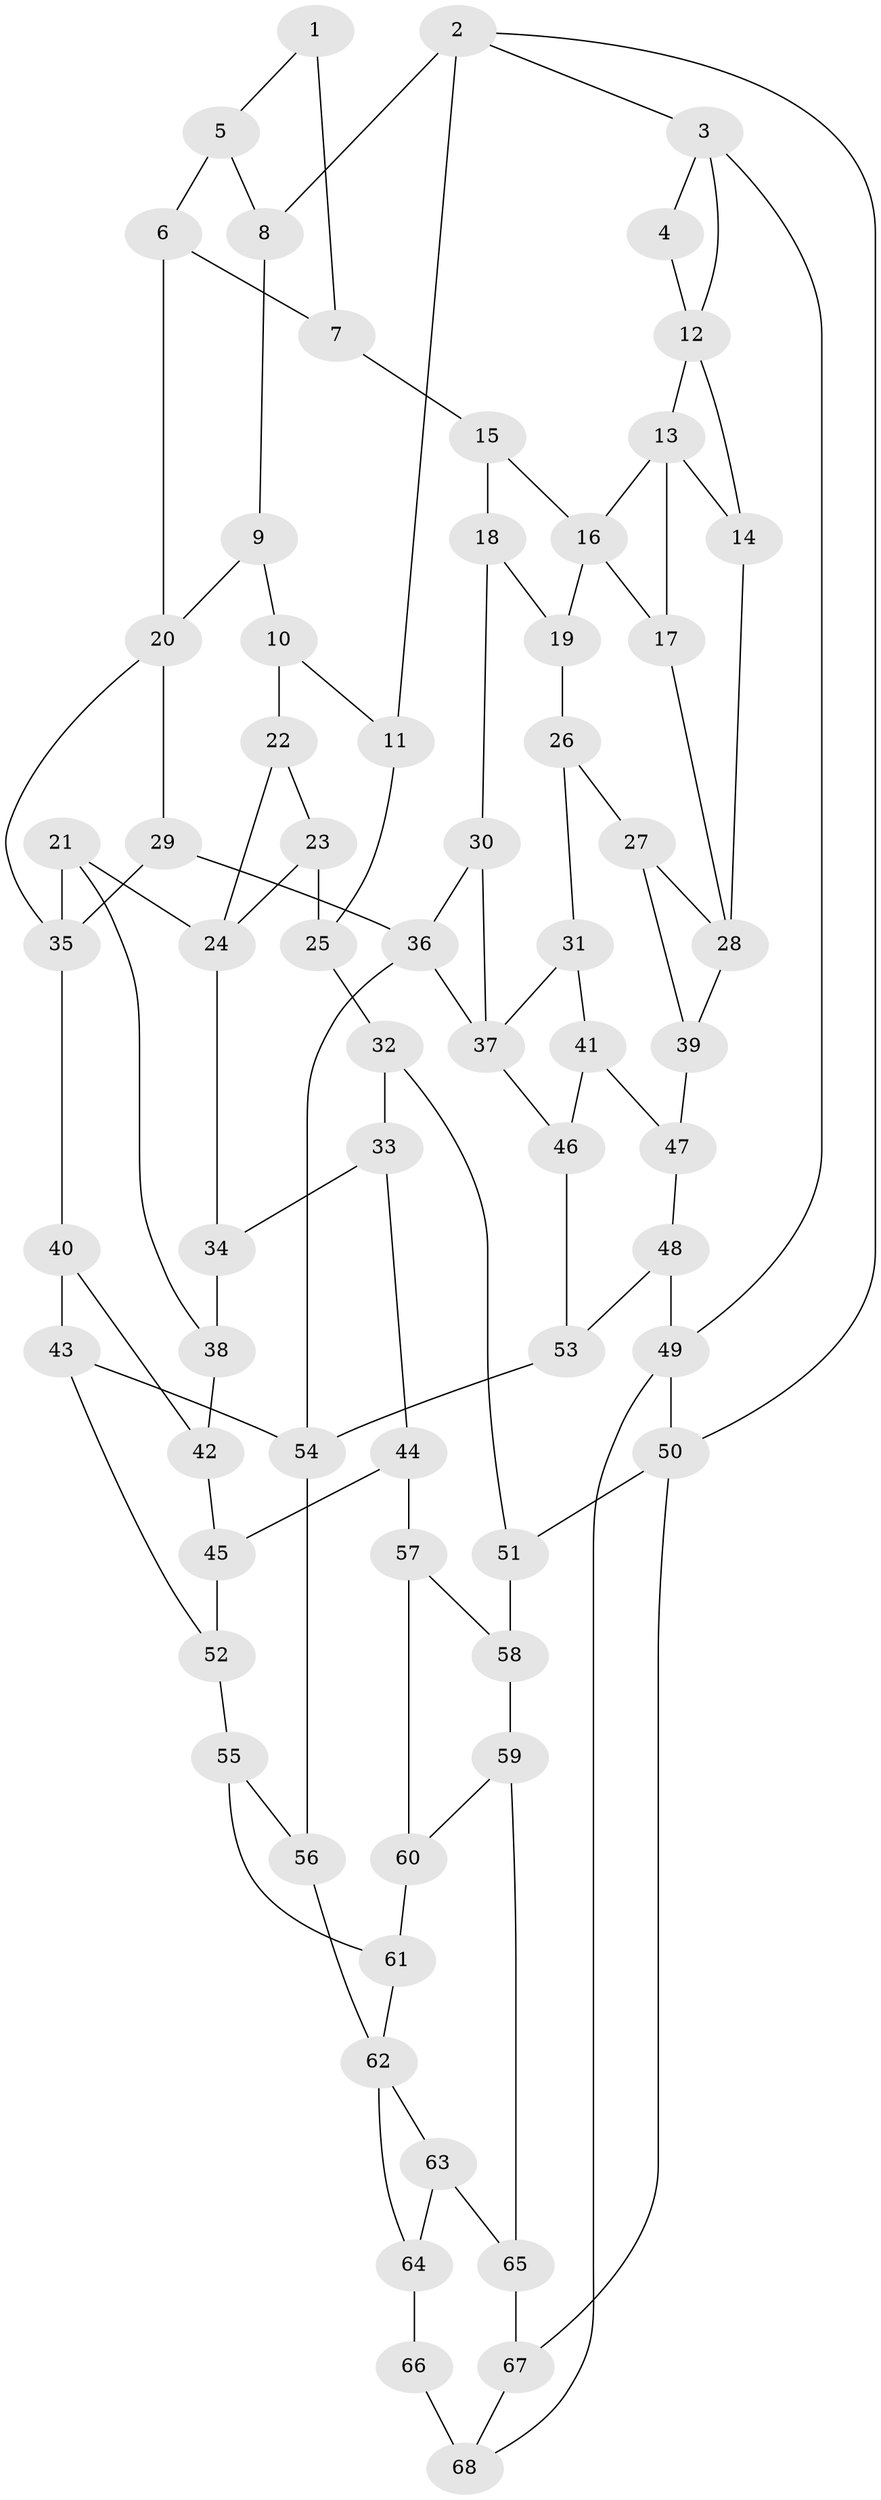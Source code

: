 // original degree distribution, {3: 0.020833333333333332, 4: 0.25, 6: 0.22916666666666666, 5: 0.5}
// Generated by graph-tools (version 1.1) at 2025/38/03/04/25 23:38:35]
// undirected, 68 vertices, 108 edges
graph export_dot {
  node [color=gray90,style=filled];
  1;
  2;
  3;
  4;
  5;
  6;
  7;
  8;
  9;
  10;
  11;
  12;
  13;
  14;
  15;
  16;
  17;
  18;
  19;
  20;
  21;
  22;
  23;
  24;
  25;
  26;
  27;
  28;
  29;
  30;
  31;
  32;
  33;
  34;
  35;
  36;
  37;
  38;
  39;
  40;
  41;
  42;
  43;
  44;
  45;
  46;
  47;
  48;
  49;
  50;
  51;
  52;
  53;
  54;
  55;
  56;
  57;
  58;
  59;
  60;
  61;
  62;
  63;
  64;
  65;
  66;
  67;
  68;
  1 -- 5 [weight=1.0];
  1 -- 7 [weight=1.0];
  2 -- 3 [weight=1.0];
  2 -- 8 [weight=1.0];
  2 -- 11 [weight=1.0];
  2 -- 50 [weight=1.0];
  3 -- 4 [weight=1.0];
  3 -- 12 [weight=1.0];
  3 -- 49 [weight=1.0];
  4 -- 12 [weight=1.0];
  5 -- 6 [weight=1.0];
  5 -- 8 [weight=2.0];
  6 -- 7 [weight=1.0];
  6 -- 20 [weight=1.0];
  7 -- 15 [weight=2.0];
  8 -- 9 [weight=1.0];
  9 -- 10 [weight=1.0];
  9 -- 20 [weight=1.0];
  10 -- 11 [weight=1.0];
  10 -- 22 [weight=2.0];
  11 -- 25 [weight=1.0];
  12 -- 13 [weight=1.0];
  12 -- 14 [weight=1.0];
  13 -- 14 [weight=1.0];
  13 -- 16 [weight=1.0];
  13 -- 17 [weight=1.0];
  14 -- 28 [weight=1.0];
  15 -- 16 [weight=1.0];
  15 -- 18 [weight=1.0];
  16 -- 17 [weight=1.0];
  16 -- 19 [weight=1.0];
  17 -- 28 [weight=1.0];
  18 -- 19 [weight=1.0];
  18 -- 30 [weight=1.0];
  19 -- 26 [weight=1.0];
  20 -- 29 [weight=1.0];
  20 -- 35 [weight=1.0];
  21 -- 24 [weight=1.0];
  21 -- 35 [weight=1.0];
  21 -- 38 [weight=1.0];
  22 -- 23 [weight=1.0];
  22 -- 24 [weight=1.0];
  23 -- 24 [weight=1.0];
  23 -- 25 [weight=1.0];
  24 -- 34 [weight=1.0];
  25 -- 32 [weight=1.0];
  26 -- 27 [weight=1.0];
  26 -- 31 [weight=1.0];
  27 -- 28 [weight=1.0];
  27 -- 39 [weight=1.0];
  28 -- 39 [weight=1.0];
  29 -- 35 [weight=1.0];
  29 -- 36 [weight=1.0];
  30 -- 36 [weight=1.0];
  30 -- 37 [weight=1.0];
  31 -- 37 [weight=1.0];
  31 -- 41 [weight=1.0];
  32 -- 33 [weight=1.0];
  32 -- 51 [weight=1.0];
  33 -- 34 [weight=1.0];
  33 -- 44 [weight=1.0];
  34 -- 38 [weight=1.0];
  35 -- 40 [weight=1.0];
  36 -- 37 [weight=1.0];
  36 -- 54 [weight=1.0];
  37 -- 46 [weight=1.0];
  38 -- 42 [weight=2.0];
  39 -- 47 [weight=2.0];
  40 -- 42 [weight=1.0];
  40 -- 43 [weight=1.0];
  41 -- 46 [weight=1.0];
  41 -- 47 [weight=1.0];
  42 -- 45 [weight=1.0];
  43 -- 52 [weight=1.0];
  43 -- 54 [weight=1.0];
  44 -- 45 [weight=1.0];
  44 -- 57 [weight=1.0];
  45 -- 52 [weight=1.0];
  46 -- 53 [weight=1.0];
  47 -- 48 [weight=1.0];
  48 -- 49 [weight=1.0];
  48 -- 53 [weight=1.0];
  49 -- 50 [weight=1.0];
  49 -- 68 [weight=1.0];
  50 -- 51 [weight=1.0];
  50 -- 67 [weight=1.0];
  51 -- 58 [weight=2.0];
  52 -- 55 [weight=1.0];
  53 -- 54 [weight=1.0];
  54 -- 56 [weight=1.0];
  55 -- 56 [weight=1.0];
  55 -- 61 [weight=1.0];
  56 -- 62 [weight=1.0];
  57 -- 58 [weight=1.0];
  57 -- 60 [weight=1.0];
  58 -- 59 [weight=1.0];
  59 -- 60 [weight=1.0];
  59 -- 65 [weight=1.0];
  60 -- 61 [weight=2.0];
  61 -- 62 [weight=1.0];
  62 -- 63 [weight=1.0];
  62 -- 64 [weight=1.0];
  63 -- 64 [weight=1.0];
  63 -- 65 [weight=1.0];
  64 -- 66 [weight=2.0];
  65 -- 67 [weight=1.0];
  66 -- 68 [weight=2.0];
  67 -- 68 [weight=1.0];
}
